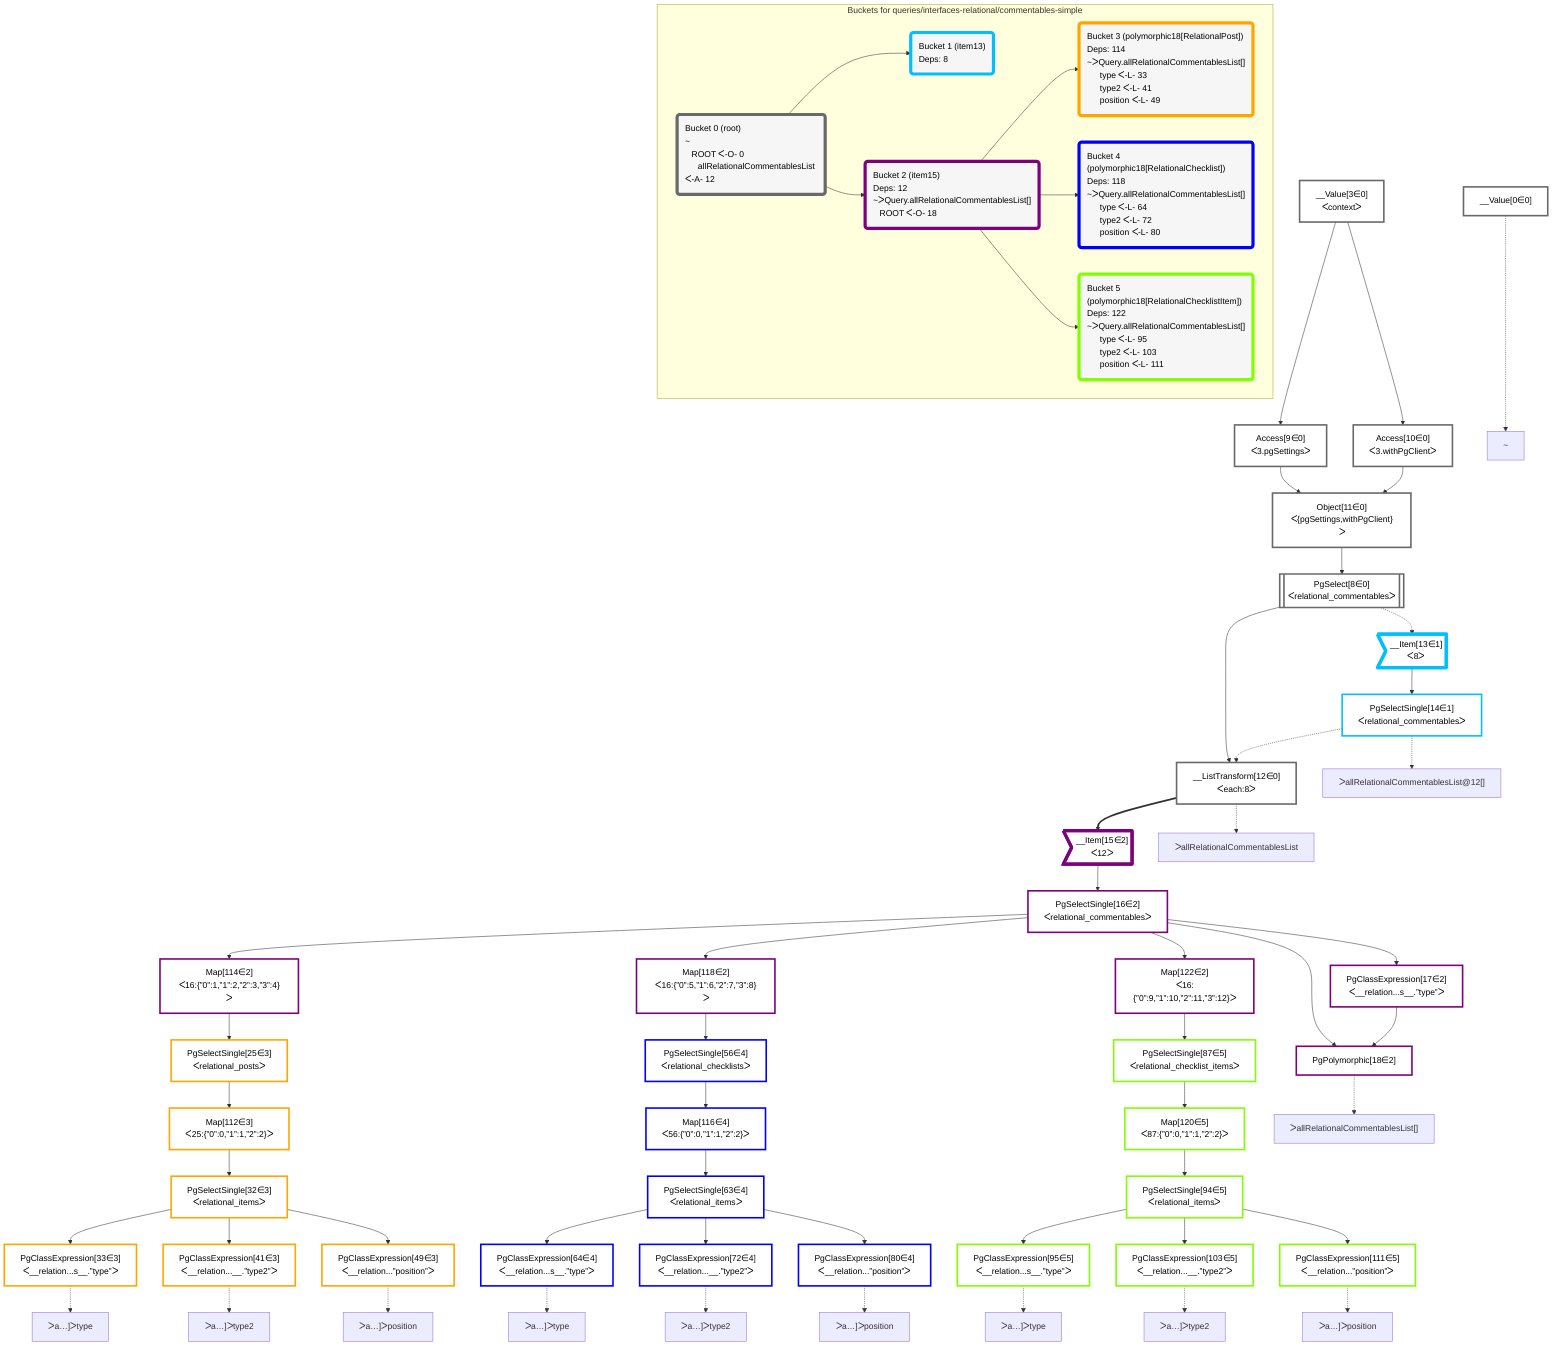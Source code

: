 graph TD
    classDef path fill:#eee,stroke:#000,color:#000
    classDef plan fill:#fff,stroke-width:3px,color:#000
    classDef itemplan fill:#fff,stroke-width:6px,color:#000
    classDef sideeffectplan fill:#f00,stroke-width:6px,color:#000
    classDef bucket fill:#f6f6f6,color:#000,stroke-width:6px,text-align:left


    %% define plans
    __Value0["__Value[0∈0]"]:::plan
    __Value3["__Value[3∈0]<br />ᐸcontextᐳ"]:::plan
    Access9["Access[9∈0]<br />ᐸ3.pgSettingsᐳ"]:::plan
    Access10["Access[10∈0]<br />ᐸ3.withPgClientᐳ"]:::plan
    Object11["Object[11∈0]<br />ᐸ{pgSettings,withPgClient}ᐳ"]:::plan
    PgSelect8[["PgSelect[8∈0]<br />ᐸrelational_commentablesᐳ"]]:::plan
    __ListTransform12["__ListTransform[12∈0]<br />ᐸeach:8ᐳ"]:::plan
    __Item13>"__Item[13∈1]<br />ᐸ8ᐳ"]:::itemplan
    PgSelectSingle14["PgSelectSingle[14∈1]<br />ᐸrelational_commentablesᐳ"]:::plan
    __Item15>"__Item[15∈2]<br />ᐸ12ᐳ"]:::itemplan
    PgSelectSingle16["PgSelectSingle[16∈2]<br />ᐸrelational_commentablesᐳ"]:::plan
    PgClassExpression17["PgClassExpression[17∈2]<br />ᐸ__relation...s__.”type”ᐳ"]:::plan
    PgPolymorphic18["PgPolymorphic[18∈2]"]:::plan
    Map114["Map[114∈2]<br />ᐸ16:{”0”:1,”1”:2,”2”:3,”3”:4}ᐳ"]:::plan
    PgSelectSingle25["PgSelectSingle[25∈3]<br />ᐸrelational_postsᐳ"]:::plan
    Map112["Map[112∈3]<br />ᐸ25:{”0”:0,”1”:1,”2”:2}ᐳ"]:::plan
    PgSelectSingle32["PgSelectSingle[32∈3]<br />ᐸrelational_itemsᐳ"]:::plan
    PgClassExpression33["PgClassExpression[33∈3]<br />ᐸ__relation...s__.”type”ᐳ"]:::plan
    PgClassExpression41["PgClassExpression[41∈3]<br />ᐸ__relation...__.”type2”ᐳ"]:::plan
    PgClassExpression49["PgClassExpression[49∈3]<br />ᐸ__relation...”position”ᐳ"]:::plan
    Map118["Map[118∈2]<br />ᐸ16:{”0”:5,”1”:6,”2”:7,”3”:8}ᐳ"]:::plan
    PgSelectSingle56["PgSelectSingle[56∈4]<br />ᐸrelational_checklistsᐳ"]:::plan
    Map116["Map[116∈4]<br />ᐸ56:{”0”:0,”1”:1,”2”:2}ᐳ"]:::plan
    PgSelectSingle63["PgSelectSingle[63∈4]<br />ᐸrelational_itemsᐳ"]:::plan
    PgClassExpression64["PgClassExpression[64∈4]<br />ᐸ__relation...s__.”type”ᐳ"]:::plan
    PgClassExpression72["PgClassExpression[72∈4]<br />ᐸ__relation...__.”type2”ᐳ"]:::plan
    PgClassExpression80["PgClassExpression[80∈4]<br />ᐸ__relation...”position”ᐳ"]:::plan
    Map122["Map[122∈2]<br />ᐸ16:{”0”:9,”1”:10,”2”:11,”3”:12}ᐳ"]:::plan
    PgSelectSingle87["PgSelectSingle[87∈5]<br />ᐸrelational_checklist_itemsᐳ"]:::plan
    Map120["Map[120∈5]<br />ᐸ87:{”0”:0,”1”:1,”2”:2}ᐳ"]:::plan
    PgSelectSingle94["PgSelectSingle[94∈5]<br />ᐸrelational_itemsᐳ"]:::plan
    PgClassExpression95["PgClassExpression[95∈5]<br />ᐸ__relation...s__.”type”ᐳ"]:::plan
    PgClassExpression103["PgClassExpression[103∈5]<br />ᐸ__relation...__.”type2”ᐳ"]:::plan
    PgClassExpression111["PgClassExpression[111∈5]<br />ᐸ__relation...”position”ᐳ"]:::plan

    %% plan dependencies
    __Value3 --> Access9
    __Value3 --> Access10
    Access9 & Access10 --> Object11
    Object11 --> PgSelect8
    PgSelect8 --> __ListTransform12
    PgSelectSingle14 -.-> __ListTransform12
    PgSelect8 -.-> __Item13
    __Item13 --> PgSelectSingle14
    __ListTransform12 ==> __Item15
    __Item15 --> PgSelectSingle16
    PgSelectSingle16 --> PgClassExpression17
    PgSelectSingle16 & PgClassExpression17 --> PgPolymorphic18
    PgSelectSingle16 --> Map114
    Map114 --> PgSelectSingle25
    PgSelectSingle25 --> Map112
    Map112 --> PgSelectSingle32
    PgSelectSingle32 --> PgClassExpression33
    PgSelectSingle32 --> PgClassExpression41
    PgSelectSingle32 --> PgClassExpression49
    PgSelectSingle16 --> Map118
    Map118 --> PgSelectSingle56
    PgSelectSingle56 --> Map116
    Map116 --> PgSelectSingle63
    PgSelectSingle63 --> PgClassExpression64
    PgSelectSingle63 --> PgClassExpression72
    PgSelectSingle63 --> PgClassExpression80
    PgSelectSingle16 --> Map122
    Map122 --> PgSelectSingle87
    PgSelectSingle87 --> Map120
    Map120 --> PgSelectSingle94
    PgSelectSingle94 --> PgClassExpression95
    PgSelectSingle94 --> PgClassExpression103
    PgSelectSingle94 --> PgClassExpression111

    %% plan-to-path relationships
    P0["~"]
    __Value0 -.-> P0
    P12["ᐳallRelationalCommentablesList"]
    __ListTransform12 -.-> P12
    P14["ᐳallRelationalCommentablesList@12[]"]
    PgSelectSingle14 -.-> P14
    P18["ᐳallRelationalCommentablesList[]"]
    PgPolymorphic18 -.-> P18
    P33["ᐳa…]ᐳtype"]
    PgClassExpression33 -.-> P33
    P41["ᐳa…]ᐳtype2"]
    PgClassExpression41 -.-> P41
    P49["ᐳa…]ᐳposition"]
    PgClassExpression49 -.-> P49
    P64["ᐳa…]ᐳtype"]
    PgClassExpression64 -.-> P64
    P72["ᐳa…]ᐳtype2"]
    PgClassExpression72 -.-> P72
    P80["ᐳa…]ᐳposition"]
    PgClassExpression80 -.-> P80
    P95["ᐳa…]ᐳtype"]
    PgClassExpression95 -.-> P95
    P103["ᐳa…]ᐳtype2"]
    PgClassExpression103 -.-> P103
    P111["ᐳa…]ᐳposition"]
    PgClassExpression111 -.-> P111

    subgraph "Buckets for queries/interfaces-relational/commentables-simple"
    Bucket0("Bucket 0 (root)<br />~<br />⠀ROOT ᐸ-O- 0<br />⠀⠀allRelationalCommentablesList ᐸ-A- 12"):::bucket
    classDef bucket0 stroke:#696969
    class Bucket0,__Value0,__Value3,PgSelect8,Access9,Access10,Object11,__ListTransform12 bucket0
    Bucket1("Bucket 1 (item13)<br />Deps: 8"):::bucket
    classDef bucket1 stroke:#00bfff
    class Bucket1,__Item13,PgSelectSingle14 bucket1
    Bucket2("Bucket 2 (item15)<br />Deps: 12<br />~ᐳQuery.allRelationalCommentablesList[]<br />⠀ROOT ᐸ-O- 18"):::bucket
    classDef bucket2 stroke:#7f007f
    class Bucket2,__Item15,PgSelectSingle16,PgClassExpression17,PgPolymorphic18,Map114,Map118,Map122 bucket2
    Bucket3("Bucket 3 (polymorphic18[RelationalPost])<br />Deps: 114<br />~ᐳQuery.allRelationalCommentablesList[]<br />⠀⠀type ᐸ-L- 33<br />⠀⠀type2 ᐸ-L- 41<br />⠀⠀position ᐸ-L- 49"):::bucket
    classDef bucket3 stroke:#ffa500
    class Bucket3,PgSelectSingle25,PgSelectSingle32,PgClassExpression33,PgClassExpression41,PgClassExpression49,Map112 bucket3
    Bucket4("Bucket 4 (polymorphic18[RelationalChecklist])<br />Deps: 118<br />~ᐳQuery.allRelationalCommentablesList[]<br />⠀⠀type ᐸ-L- 64<br />⠀⠀type2 ᐸ-L- 72<br />⠀⠀position ᐸ-L- 80"):::bucket
    classDef bucket4 stroke:#0000ff
    class Bucket4,PgSelectSingle56,PgSelectSingle63,PgClassExpression64,PgClassExpression72,PgClassExpression80,Map116 bucket4
    Bucket5("Bucket 5 (polymorphic18[RelationalChecklistItem])<br />Deps: 122<br />~ᐳQuery.allRelationalCommentablesList[]<br />⠀⠀type ᐸ-L- 95<br />⠀⠀type2 ᐸ-L- 103<br />⠀⠀position ᐸ-L- 111"):::bucket
    classDef bucket5 stroke:#7fff00
    class Bucket5,PgSelectSingle87,PgSelectSingle94,PgClassExpression95,PgClassExpression103,PgClassExpression111,Map120 bucket5
    Bucket0 --> Bucket1 & Bucket2
    Bucket2 --> Bucket3 & Bucket4 & Bucket5
    end
